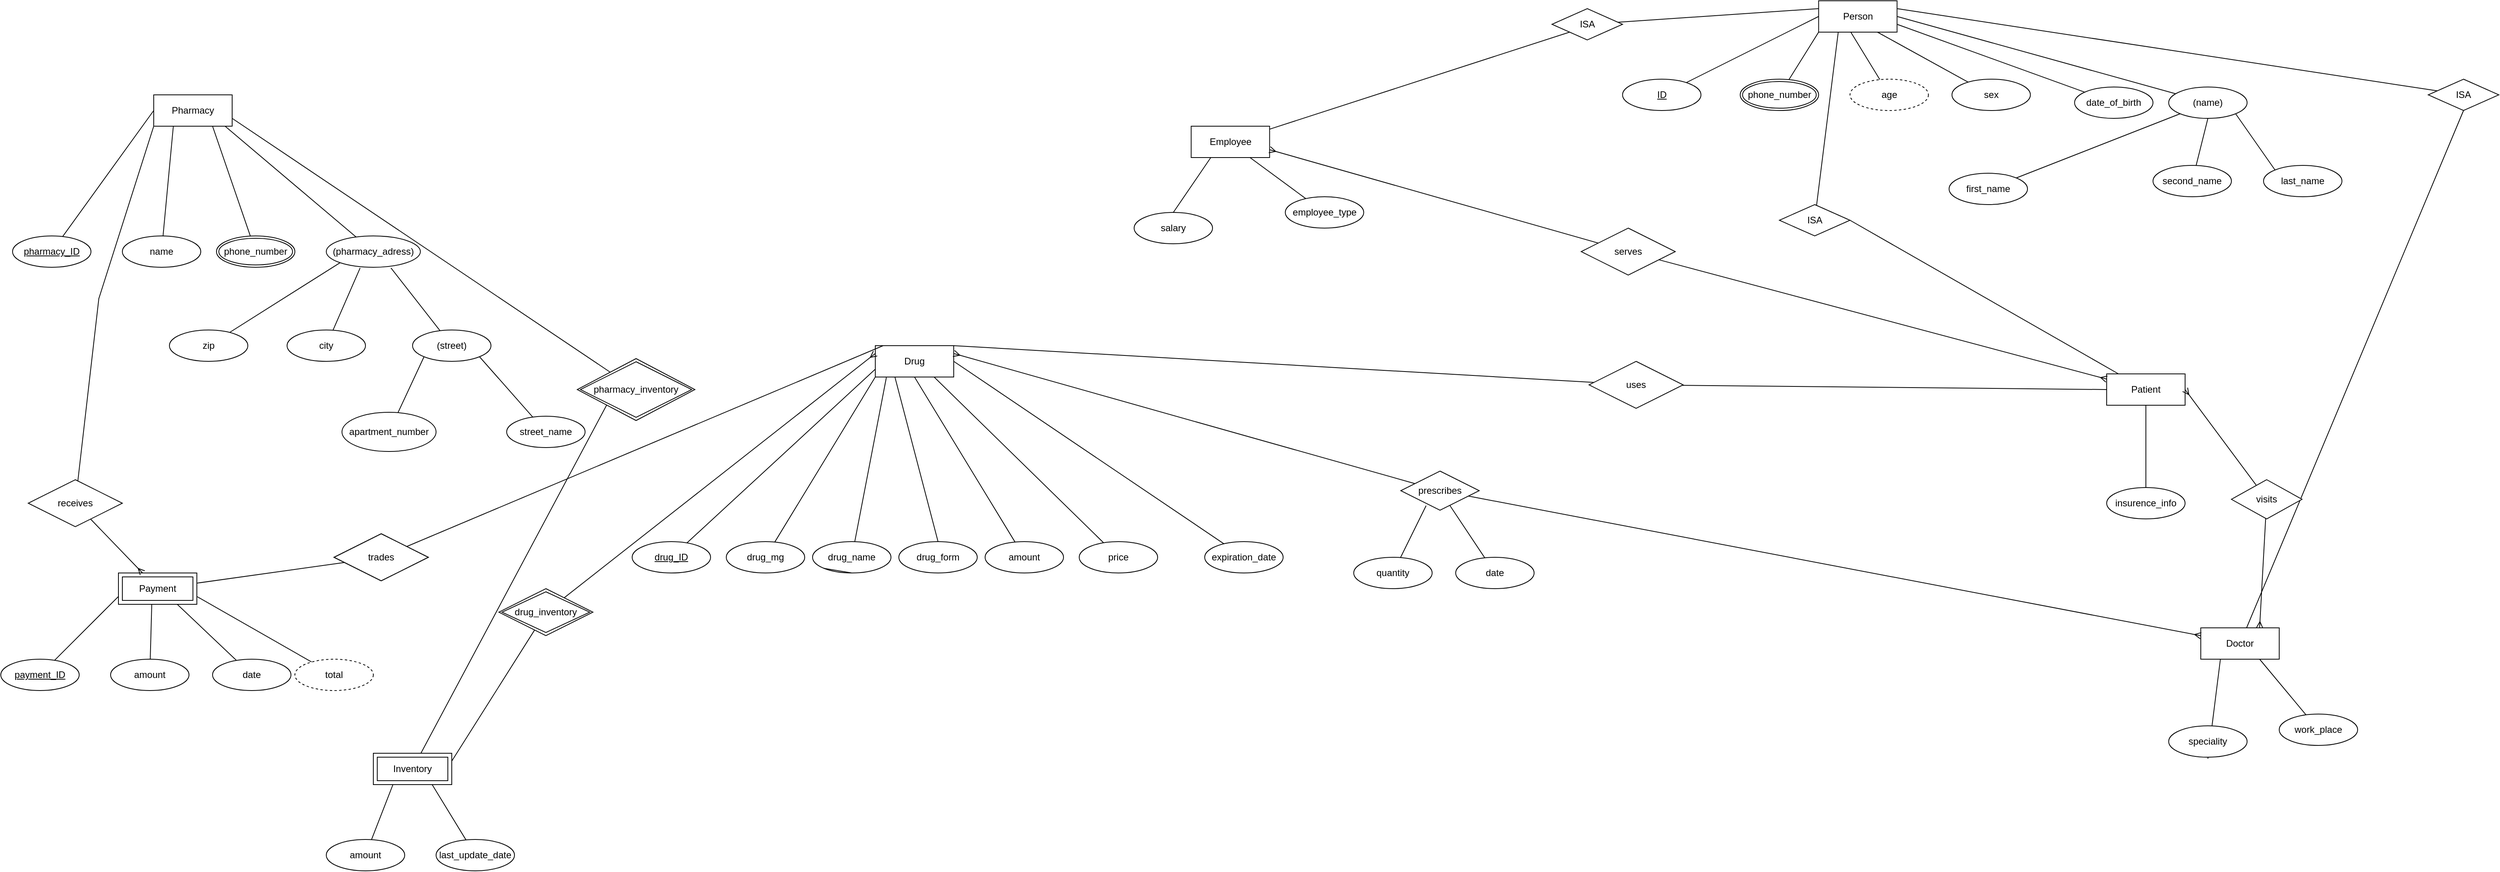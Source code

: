 <mxfile version="13.10.1" type="github">
  <diagram id="R2lEEEUBdFMjLlhIrx00" name="Page-1">
    <mxGraphModel dx="1221" dy="645" grid="1" gridSize="10" guides="1" tooltips="1" connect="1" arrows="1" fold="1" page="1" pageScale="1" pageWidth="5000" pageHeight="5000" math="0" shadow="0" extFonts="Permanent Marker^https://fonts.googleapis.com/css?family=Permanent+Marker">
      <root>
        <mxCell id="0" />
        <mxCell id="1" parent="0" />
        <mxCell id="RW5OpeM4LIOE4QkSRuxz-1" value="Pharmacy" style="whiteSpace=wrap;html=1;align=center;" vertex="1" parent="1">
          <mxGeometry x="260" y="120" width="100" height="40" as="geometry" />
        </mxCell>
        <mxCell id="RW5OpeM4LIOE4QkSRuxz-18" style="edgeStyle=none;rounded=0;orthogonalLoop=1;jettySize=auto;html=1;entryX=0;entryY=0.5;entryDx=0;entryDy=0;startArrow=none;startFill=0;endArrow=none;endFill=0;" edge="1" parent="1" source="RW5OpeM4LIOE4QkSRuxz-2" target="RW5OpeM4LIOE4QkSRuxz-1">
          <mxGeometry relative="1" as="geometry" />
        </mxCell>
        <mxCell id="RW5OpeM4LIOE4QkSRuxz-2" value="pharmacy_ID" style="ellipse;whiteSpace=wrap;html=1;align=center;fontStyle=4;" vertex="1" parent="1">
          <mxGeometry x="80" y="300" width="100" height="40" as="geometry" />
        </mxCell>
        <mxCell id="RW5OpeM4LIOE4QkSRuxz-19" style="edgeStyle=none;rounded=0;orthogonalLoop=1;jettySize=auto;html=1;entryX=0.25;entryY=1;entryDx=0;entryDy=0;startArrow=none;startFill=0;endArrow=none;endFill=0;" edge="1" parent="1" source="RW5OpeM4LIOE4QkSRuxz-3" target="RW5OpeM4LIOE4QkSRuxz-1">
          <mxGeometry relative="1" as="geometry" />
        </mxCell>
        <mxCell id="RW5OpeM4LIOE4QkSRuxz-3" value="name" style="ellipse;whiteSpace=wrap;html=1;align=center;" vertex="1" parent="1">
          <mxGeometry x="220" y="300" width="100" height="40" as="geometry" />
        </mxCell>
        <mxCell id="RW5OpeM4LIOE4QkSRuxz-175" style="edgeStyle=none;rounded=0;orthogonalLoop=1;jettySize=auto;html=1;startArrow=none;startFill=0;endArrow=none;endFill=0;" edge="1" parent="1" source="RW5OpeM4LIOE4QkSRuxz-5">
          <mxGeometry relative="1" as="geometry">
            <mxPoint x="351" y="160" as="targetPoint" />
          </mxGeometry>
        </mxCell>
        <mxCell id="RW5OpeM4LIOE4QkSRuxz-5" value="(pharmacy_adress)" style="ellipse;whiteSpace=wrap;html=1;align=center;" vertex="1" parent="1">
          <mxGeometry x="480" y="300" width="120" height="40" as="geometry" />
        </mxCell>
        <mxCell id="RW5OpeM4LIOE4QkSRuxz-20" style="edgeStyle=none;rounded=0;orthogonalLoop=1;jettySize=auto;html=1;entryX=0.75;entryY=1;entryDx=0;entryDy=0;startArrow=none;startFill=0;endArrow=none;endFill=0;" edge="1" parent="1" source="RW5OpeM4LIOE4QkSRuxz-6" target="RW5OpeM4LIOE4QkSRuxz-1">
          <mxGeometry relative="1" as="geometry" />
        </mxCell>
        <mxCell id="RW5OpeM4LIOE4QkSRuxz-6" value="phone_number" style="ellipse;shape=doubleEllipse;margin=3;whiteSpace=wrap;html=1;align=center;" vertex="1" parent="1">
          <mxGeometry x="340" y="300" width="100" height="40" as="geometry" />
        </mxCell>
        <mxCell id="RW5OpeM4LIOE4QkSRuxz-25" style="edgeStyle=none;rounded=0;orthogonalLoop=1;jettySize=auto;html=1;entryX=0;entryY=1;entryDx=0;entryDy=0;startArrow=none;startFill=0;endArrow=none;endFill=0;" edge="1" parent="1" source="RW5OpeM4LIOE4QkSRuxz-22" target="RW5OpeM4LIOE4QkSRuxz-5">
          <mxGeometry relative="1" as="geometry" />
        </mxCell>
        <mxCell id="RW5OpeM4LIOE4QkSRuxz-22" value="zip" style="ellipse;whiteSpace=wrap;html=1;align=center;" vertex="1" parent="1">
          <mxGeometry x="280" y="420" width="100" height="40" as="geometry" />
        </mxCell>
        <mxCell id="RW5OpeM4LIOE4QkSRuxz-27" style="edgeStyle=none;rounded=0;orthogonalLoop=1;jettySize=auto;html=1;entryX=0.687;entryY=1.02;entryDx=0;entryDy=0;entryPerimeter=0;startArrow=none;startFill=0;endArrow=none;endFill=0;" edge="1" parent="1" source="RW5OpeM4LIOE4QkSRuxz-23" target="RW5OpeM4LIOE4QkSRuxz-5">
          <mxGeometry relative="1" as="geometry" />
        </mxCell>
        <mxCell id="RW5OpeM4LIOE4QkSRuxz-23" value="(street)" style="ellipse;whiteSpace=wrap;html=1;align=center;" vertex="1" parent="1">
          <mxGeometry x="590" y="420" width="100" height="40" as="geometry" />
        </mxCell>
        <mxCell id="RW5OpeM4LIOE4QkSRuxz-26" style="edgeStyle=none;rounded=0;orthogonalLoop=1;jettySize=auto;html=1;entryX=0.36;entryY=1.02;entryDx=0;entryDy=0;entryPerimeter=0;startArrow=none;startFill=0;endArrow=none;endFill=0;" edge="1" parent="1" source="RW5OpeM4LIOE4QkSRuxz-24" target="RW5OpeM4LIOE4QkSRuxz-5">
          <mxGeometry relative="1" as="geometry" />
        </mxCell>
        <mxCell id="RW5OpeM4LIOE4QkSRuxz-24" value="city" style="ellipse;whiteSpace=wrap;html=1;align=center;" vertex="1" parent="1">
          <mxGeometry x="430" y="420" width="100" height="40" as="geometry" />
        </mxCell>
        <mxCell id="RW5OpeM4LIOE4QkSRuxz-33" style="edgeStyle=none;rounded=0;orthogonalLoop=1;jettySize=auto;html=1;entryX=1;entryY=1;entryDx=0;entryDy=0;startArrow=none;startFill=0;endArrow=none;endFill=0;" edge="1" parent="1" source="RW5OpeM4LIOE4QkSRuxz-29" target="RW5OpeM4LIOE4QkSRuxz-23">
          <mxGeometry relative="1" as="geometry" />
        </mxCell>
        <mxCell id="RW5OpeM4LIOE4QkSRuxz-29" value="street_name&lt;br&gt;" style="ellipse;whiteSpace=wrap;html=1;align=center;" vertex="1" parent="1">
          <mxGeometry x="710" y="530" width="100" height="40" as="geometry" />
        </mxCell>
        <mxCell id="RW5OpeM4LIOE4QkSRuxz-31" style="edgeStyle=none;rounded=0;orthogonalLoop=1;jettySize=auto;html=1;entryX=0;entryY=1;entryDx=0;entryDy=0;startArrow=none;startFill=0;endArrow=none;endFill=0;" edge="1" parent="1" source="RW5OpeM4LIOE4QkSRuxz-30" target="RW5OpeM4LIOE4QkSRuxz-23">
          <mxGeometry relative="1" as="geometry" />
        </mxCell>
        <mxCell id="RW5OpeM4LIOE4QkSRuxz-30" value="apartment_number" style="ellipse;whiteSpace=wrap;html=1;align=center;" vertex="1" parent="1">
          <mxGeometry x="500" y="525" width="120" height="50" as="geometry" />
        </mxCell>
        <mxCell id="RW5OpeM4LIOE4QkSRuxz-34" value="Person" style="whiteSpace=wrap;html=1;align=center;" vertex="1" parent="1">
          <mxGeometry x="2382.75" width="100" height="40" as="geometry" />
        </mxCell>
        <mxCell id="RW5OpeM4LIOE4QkSRuxz-35" value="Drug" style="whiteSpace=wrap;html=1;align=center;" vertex="1" parent="1">
          <mxGeometry x="1180" y="440" width="100" height="40" as="geometry" />
        </mxCell>
        <mxCell id="RW5OpeM4LIOE4QkSRuxz-44" style="edgeStyle=none;rounded=0;orthogonalLoop=1;jettySize=auto;html=1;entryX=0.25;entryY=1;entryDx=0;entryDy=0;startArrow=none;startFill=0;endArrow=none;endFill=0;exitX=0.5;exitY=0;exitDx=0;exitDy=0;" edge="1" parent="1" source="RW5OpeM4LIOE4QkSRuxz-134" target="RW5OpeM4LIOE4QkSRuxz-35">
          <mxGeometry relative="1" as="geometry">
            <mxPoint x="1158.876" y="580.318" as="sourcePoint" />
          </mxGeometry>
        </mxCell>
        <mxCell id="RW5OpeM4LIOE4QkSRuxz-46" style="edgeStyle=none;rounded=0;orthogonalLoop=1;jettySize=auto;html=1;entryX=0.75;entryY=1;entryDx=0;entryDy=0;startArrow=none;startFill=0;endArrow=none;endFill=0;" edge="1" parent="1" source="RW5OpeM4LIOE4QkSRuxz-38" target="RW5OpeM4LIOE4QkSRuxz-35">
          <mxGeometry relative="1" as="geometry" />
        </mxCell>
        <mxCell id="RW5OpeM4LIOE4QkSRuxz-38" value="price" style="ellipse;whiteSpace=wrap;html=1;align=center;" vertex="1" parent="1">
          <mxGeometry x="1440" y="690" width="100" height="40" as="geometry" />
        </mxCell>
        <mxCell id="RW5OpeM4LIOE4QkSRuxz-47" style="edgeStyle=none;rounded=0;orthogonalLoop=1;jettySize=auto;html=1;entryX=1;entryY=0.5;entryDx=0;entryDy=0;startArrow=none;startFill=0;endArrow=none;endFill=0;" edge="1" parent="1" source="RW5OpeM4LIOE4QkSRuxz-41" target="RW5OpeM4LIOE4QkSRuxz-35">
          <mxGeometry relative="1" as="geometry" />
        </mxCell>
        <mxCell id="RW5OpeM4LIOE4QkSRuxz-41" value="expiration_date" style="ellipse;whiteSpace=wrap;html=1;align=center;" vertex="1" parent="1">
          <mxGeometry x="1600" y="690" width="100" height="40" as="geometry" />
        </mxCell>
        <mxCell id="RW5OpeM4LIOE4QkSRuxz-45" style="edgeStyle=none;rounded=0;orthogonalLoop=1;jettySize=auto;html=1;entryX=0.5;entryY=1;entryDx=0;entryDy=0;startArrow=none;startFill=0;endArrow=none;endFill=0;" edge="1" parent="1" source="RW5OpeM4LIOE4QkSRuxz-42" target="RW5OpeM4LIOE4QkSRuxz-35">
          <mxGeometry relative="1" as="geometry" />
        </mxCell>
        <mxCell id="RW5OpeM4LIOE4QkSRuxz-42" value="amount" style="ellipse;whiteSpace=wrap;html=1;align=center;" vertex="1" parent="1">
          <mxGeometry x="1320" y="690" width="100" height="40" as="geometry" />
        </mxCell>
        <mxCell id="RW5OpeM4LIOE4QkSRuxz-60" style="edgeStyle=none;rounded=0;orthogonalLoop=1;jettySize=auto;html=1;entryX=0;entryY=0.5;entryDx=0;entryDy=0;startArrow=none;startFill=0;endArrow=none;endFill=0;" edge="1" parent="1" source="RW5OpeM4LIOE4QkSRuxz-51" target="RW5OpeM4LIOE4QkSRuxz-34">
          <mxGeometry relative="1" as="geometry" />
        </mxCell>
        <mxCell id="RW5OpeM4LIOE4QkSRuxz-51" value="ID" style="ellipse;whiteSpace=wrap;html=1;align=center;fontStyle=4;" vertex="1" parent="1">
          <mxGeometry x="2132.75" y="100" width="100" height="40" as="geometry" />
        </mxCell>
        <mxCell id="RW5OpeM4LIOE4QkSRuxz-63" style="edgeStyle=none;rounded=0;orthogonalLoop=1;jettySize=auto;html=1;entryX=0.75;entryY=1;entryDx=0;entryDy=0;startArrow=none;startFill=0;endArrow=none;endFill=0;" edge="1" parent="1" source="RW5OpeM4LIOE4QkSRuxz-54" target="RW5OpeM4LIOE4QkSRuxz-34">
          <mxGeometry relative="1" as="geometry" />
        </mxCell>
        <mxCell id="RW5OpeM4LIOE4QkSRuxz-54" value="sex" style="ellipse;whiteSpace=wrap;html=1;align=center;" vertex="1" parent="1">
          <mxGeometry x="2552.75" y="100" width="100" height="40" as="geometry" />
        </mxCell>
        <mxCell id="RW5OpeM4LIOE4QkSRuxz-61" style="edgeStyle=none;rounded=0;orthogonalLoop=1;jettySize=auto;html=1;entryX=0;entryY=1;entryDx=0;entryDy=0;startArrow=none;startFill=0;endArrow=none;endFill=0;" edge="1" parent="1" source="RW5OpeM4LIOE4QkSRuxz-55" target="RW5OpeM4LIOE4QkSRuxz-34">
          <mxGeometry relative="1" as="geometry" />
        </mxCell>
        <mxCell id="RW5OpeM4LIOE4QkSRuxz-55" value="phone_number" style="ellipse;shape=doubleEllipse;margin=3;whiteSpace=wrap;html=1;align=center;" vertex="1" parent="1">
          <mxGeometry x="2282.75" y="100" width="100" height="40" as="geometry" />
        </mxCell>
        <mxCell id="RW5OpeM4LIOE4QkSRuxz-62" style="edgeStyle=none;rounded=0;orthogonalLoop=1;jettySize=auto;html=1;entryX=0.408;entryY=0.99;entryDx=0;entryDy=0;entryPerimeter=0;startArrow=none;startFill=0;endArrow=none;endFill=0;" edge="1" parent="1" source="RW5OpeM4LIOE4QkSRuxz-57" target="RW5OpeM4LIOE4QkSRuxz-34">
          <mxGeometry relative="1" as="geometry" />
        </mxCell>
        <mxCell id="RW5OpeM4LIOE4QkSRuxz-57" value="age" style="ellipse;whiteSpace=wrap;html=1;align=center;dashed=1;" vertex="1" parent="1">
          <mxGeometry x="2422.75" y="100" width="100" height="40" as="geometry" />
        </mxCell>
        <mxCell id="RW5OpeM4LIOE4QkSRuxz-64" style="edgeStyle=none;rounded=0;orthogonalLoop=1;jettySize=auto;html=1;entryX=1;entryY=0.75;entryDx=0;entryDy=0;startArrow=none;startFill=0;endArrow=none;endFill=0;" edge="1" parent="1" source="RW5OpeM4LIOE4QkSRuxz-58" target="RW5OpeM4LIOE4QkSRuxz-34">
          <mxGeometry relative="1" as="geometry" />
        </mxCell>
        <mxCell id="RW5OpeM4LIOE4QkSRuxz-58" value="date_of_birth" style="ellipse;whiteSpace=wrap;html=1;align=center;" vertex="1" parent="1">
          <mxGeometry x="2709.07" y="110" width="100" height="40" as="geometry" />
        </mxCell>
        <mxCell id="RW5OpeM4LIOE4QkSRuxz-65" style="edgeStyle=none;rounded=0;orthogonalLoop=1;jettySize=auto;html=1;entryX=1;entryY=0.5;entryDx=0;entryDy=0;startArrow=none;startFill=0;endArrow=none;endFill=0;" edge="1" parent="1" source="RW5OpeM4LIOE4QkSRuxz-59" target="RW5OpeM4LIOE4QkSRuxz-34">
          <mxGeometry relative="1" as="geometry" />
        </mxCell>
        <mxCell id="RW5OpeM4LIOE4QkSRuxz-59" value="(name)" style="ellipse;whiteSpace=wrap;html=1;align=center;" vertex="1" parent="1">
          <mxGeometry x="2829.07" y="110" width="100" height="40" as="geometry" />
        </mxCell>
        <mxCell id="RW5OpeM4LIOE4QkSRuxz-70" style="edgeStyle=none;rounded=0;orthogonalLoop=1;jettySize=auto;html=1;entryX=0.5;entryY=1;entryDx=0;entryDy=0;startArrow=none;startFill=0;endArrow=none;endFill=0;" edge="1" parent="1" source="RW5OpeM4LIOE4QkSRuxz-66" target="RW5OpeM4LIOE4QkSRuxz-59">
          <mxGeometry relative="1" as="geometry" />
        </mxCell>
        <mxCell id="RW5OpeM4LIOE4QkSRuxz-66" value="second_name" style="ellipse;whiteSpace=wrap;html=1;align=center;" vertex="1" parent="1">
          <mxGeometry x="2809.07" y="210" width="100" height="40" as="geometry" />
        </mxCell>
        <mxCell id="RW5OpeM4LIOE4QkSRuxz-108" style="edgeStyle=none;rounded=0;orthogonalLoop=1;jettySize=auto;html=1;entryX=0;entryY=1;entryDx=0;entryDy=0;startArrow=none;startFill=0;endArrow=none;endFill=0;" edge="1" parent="1" source="RW5OpeM4LIOE4QkSRuxz-67" target="RW5OpeM4LIOE4QkSRuxz-59">
          <mxGeometry relative="1" as="geometry" />
        </mxCell>
        <mxCell id="RW5OpeM4LIOE4QkSRuxz-67" value="first_name" style="ellipse;whiteSpace=wrap;html=1;align=center;" vertex="1" parent="1">
          <mxGeometry x="2549.07" y="220" width="100" height="40" as="geometry" />
        </mxCell>
        <mxCell id="RW5OpeM4LIOE4QkSRuxz-71" style="edgeStyle=none;rounded=0;orthogonalLoop=1;jettySize=auto;html=1;entryX=1;entryY=1;entryDx=0;entryDy=0;startArrow=none;startFill=0;endArrow=none;endFill=0;exitX=0;exitY=0;exitDx=0;exitDy=0;" edge="1" parent="1" source="RW5OpeM4LIOE4QkSRuxz-68" target="RW5OpeM4LIOE4QkSRuxz-59">
          <mxGeometry relative="1" as="geometry">
            <mxPoint x="2997.204" y="212.014" as="sourcePoint" />
          </mxGeometry>
        </mxCell>
        <mxCell id="RW5OpeM4LIOE4QkSRuxz-68" value="last_name" style="ellipse;whiteSpace=wrap;html=1;align=center;" vertex="1" parent="1">
          <mxGeometry x="2950" y="210" width="100" height="40" as="geometry" />
        </mxCell>
        <mxCell id="RW5OpeM4LIOE4QkSRuxz-79" style="edgeStyle=none;rounded=0;orthogonalLoop=1;jettySize=auto;html=1;entryX=0;entryY=1;entryDx=0;entryDy=0;startArrow=none;startFill=0;endArrow=none;endFill=0;" edge="1" parent="1" source="RW5OpeM4LIOE4QkSRuxz-72" target="RW5OpeM4LIOE4QkSRuxz-77">
          <mxGeometry relative="1" as="geometry" />
        </mxCell>
        <mxCell id="RW5OpeM4LIOE4QkSRuxz-72" value="Employee" style="whiteSpace=wrap;html=1;align=center;" vertex="1" parent="1">
          <mxGeometry x="1582.75" y="160" width="100" height="40" as="geometry" />
        </mxCell>
        <mxCell id="RW5OpeM4LIOE4QkSRuxz-111" style="edgeStyle=none;rounded=0;orthogonalLoop=1;jettySize=auto;html=1;entryX=0.25;entryY=1;entryDx=0;entryDy=0;startArrow=none;startFill=0;endArrow=none;endFill=0;exitX=0.5;exitY=0;exitDx=0;exitDy=0;" edge="1" parent="1" source="RW5OpeM4LIOE4QkSRuxz-73" target="RW5OpeM4LIOE4QkSRuxz-72">
          <mxGeometry relative="1" as="geometry">
            <mxPoint x="1530" y="280" as="sourcePoint" />
          </mxGeometry>
        </mxCell>
        <mxCell id="RW5OpeM4LIOE4QkSRuxz-73" value="salary" style="ellipse;whiteSpace=wrap;html=1;align=center;" vertex="1" parent="1">
          <mxGeometry x="1510" y="270" width="100" height="40" as="geometry" />
        </mxCell>
        <mxCell id="RW5OpeM4LIOE4QkSRuxz-76" style="edgeStyle=none;rounded=0;orthogonalLoop=1;jettySize=auto;html=1;entryX=0.75;entryY=1;entryDx=0;entryDy=0;startArrow=none;startFill=0;endArrow=none;endFill=0;" edge="1" parent="1" source="RW5OpeM4LIOE4QkSRuxz-74" target="RW5OpeM4LIOE4QkSRuxz-72">
          <mxGeometry relative="1" as="geometry" />
        </mxCell>
        <mxCell id="RW5OpeM4LIOE4QkSRuxz-74" value="employee_type" style="ellipse;whiteSpace=wrap;html=1;align=center;" vertex="1" parent="1">
          <mxGeometry x="1702.75" y="250" width="100" height="40" as="geometry" />
        </mxCell>
        <mxCell id="RW5OpeM4LIOE4QkSRuxz-78" style="edgeStyle=none;rounded=0;orthogonalLoop=1;jettySize=auto;html=1;entryX=0;entryY=0.25;entryDx=0;entryDy=0;startArrow=none;startFill=0;endArrow=none;endFill=0;" edge="1" parent="1" source="RW5OpeM4LIOE4QkSRuxz-77" target="RW5OpeM4LIOE4QkSRuxz-34">
          <mxGeometry relative="1" as="geometry" />
        </mxCell>
        <mxCell id="RW5OpeM4LIOE4QkSRuxz-77" value="ISA" style="shape=rhombus;perimeter=rhombusPerimeter;whiteSpace=wrap;html=1;align=center;" vertex="1" parent="1">
          <mxGeometry x="2042.75" y="10" width="90" height="40" as="geometry" />
        </mxCell>
        <mxCell id="RW5OpeM4LIOE4QkSRuxz-122" style="edgeStyle=none;rounded=0;orthogonalLoop=1;jettySize=auto;html=1;entryX=0.5;entryY=1;entryDx=0;entryDy=0;startArrow=none;startFill=0;endArrow=none;endFill=0;" edge="1" parent="1" source="RW5OpeM4LIOE4QkSRuxz-80" target="RW5OpeM4LIOE4QkSRuxz-86">
          <mxGeometry relative="1" as="geometry" />
        </mxCell>
        <mxCell id="RW5OpeM4LIOE4QkSRuxz-80" value="Doctor" style="whiteSpace=wrap;html=1;align=center;" vertex="1" parent="1">
          <mxGeometry x="2870" y="800" width="100" height="40" as="geometry" />
        </mxCell>
        <mxCell id="RW5OpeM4LIOE4QkSRuxz-94" style="edgeStyle=none;rounded=0;orthogonalLoop=1;jettySize=auto;html=1;entryX=1;entryY=0.5;entryDx=0;entryDy=0;startArrow=none;startFill=0;endArrow=none;endFill=0;" edge="1" parent="1" source="RW5OpeM4LIOE4QkSRuxz-81" target="RW5OpeM4LIOE4QkSRuxz-93">
          <mxGeometry relative="1" as="geometry" />
        </mxCell>
        <mxCell id="RW5OpeM4LIOE4QkSRuxz-81" value="Patient&lt;br&gt;" style="whiteSpace=wrap;html=1;align=center;" vertex="1" parent="1">
          <mxGeometry x="2750" y="476" width="100" height="40" as="geometry" />
        </mxCell>
        <mxCell id="RW5OpeM4LIOE4QkSRuxz-84" style="edgeStyle=none;rounded=0;orthogonalLoop=1;jettySize=auto;html=1;entryX=0.25;entryY=1;entryDx=0;entryDy=0;startArrow=none;startFill=0;endArrow=none;endFill=0;" edge="1" parent="1" target="RW5OpeM4LIOE4QkSRuxz-80">
          <mxGeometry relative="1" as="geometry">
            <mxPoint x="2879.045" y="967.01" as="sourcePoint" />
          </mxGeometry>
        </mxCell>
        <mxCell id="RW5OpeM4LIOE4QkSRuxz-82" value="speciality" style="ellipse;whiteSpace=wrap;html=1;align=center;" vertex="1" parent="1">
          <mxGeometry x="2829.07" y="925" width="100" height="40" as="geometry" />
        </mxCell>
        <mxCell id="RW5OpeM4LIOE4QkSRuxz-85" style="edgeStyle=none;rounded=0;orthogonalLoop=1;jettySize=auto;html=1;entryX=0.75;entryY=1;entryDx=0;entryDy=0;startArrow=none;startFill=0;endArrow=none;endFill=0;" edge="1" parent="1" source="RW5OpeM4LIOE4QkSRuxz-83" target="RW5OpeM4LIOE4QkSRuxz-80">
          <mxGeometry relative="1" as="geometry" />
        </mxCell>
        <mxCell id="RW5OpeM4LIOE4QkSRuxz-83" value="work_place" style="ellipse;whiteSpace=wrap;html=1;align=center;" vertex="1" parent="1">
          <mxGeometry x="2970" y="910" width="100" height="40" as="geometry" />
        </mxCell>
        <mxCell id="RW5OpeM4LIOE4QkSRuxz-123" style="edgeStyle=none;rounded=0;orthogonalLoop=1;jettySize=auto;html=1;entryX=1;entryY=0.25;entryDx=0;entryDy=0;startArrow=none;startFill=0;endArrow=none;endFill=0;" edge="1" parent="1" source="RW5OpeM4LIOE4QkSRuxz-86" target="RW5OpeM4LIOE4QkSRuxz-34">
          <mxGeometry relative="1" as="geometry" />
        </mxCell>
        <mxCell id="RW5OpeM4LIOE4QkSRuxz-86" value="ISA" style="shape=rhombus;perimeter=rhombusPerimeter;whiteSpace=wrap;html=1;align=center;" vertex="1" parent="1">
          <mxGeometry x="3160" y="100" width="90" height="40" as="geometry" />
        </mxCell>
        <mxCell id="RW5OpeM4LIOE4QkSRuxz-91" style="edgeStyle=none;rounded=0;orthogonalLoop=1;jettySize=auto;html=1;entryX=0.5;entryY=1;entryDx=0;entryDy=0;startArrow=none;startFill=0;endArrow=none;endFill=0;" edge="1" parent="1" source="RW5OpeM4LIOE4QkSRuxz-90" target="RW5OpeM4LIOE4QkSRuxz-81">
          <mxGeometry relative="1" as="geometry" />
        </mxCell>
        <mxCell id="RW5OpeM4LIOE4QkSRuxz-90" value="insurence_info" style="ellipse;whiteSpace=wrap;html=1;align=center;" vertex="1" parent="1">
          <mxGeometry x="2750" y="621" width="100" height="40" as="geometry" />
        </mxCell>
        <mxCell id="RW5OpeM4LIOE4QkSRuxz-119" style="edgeStyle=none;rounded=0;orthogonalLoop=1;jettySize=auto;html=1;entryX=0.25;entryY=1;entryDx=0;entryDy=0;startArrow=none;startFill=0;endArrow=none;endFill=0;" edge="1" parent="1" source="RW5OpeM4LIOE4QkSRuxz-93" target="RW5OpeM4LIOE4QkSRuxz-34">
          <mxGeometry relative="1" as="geometry" />
        </mxCell>
        <mxCell id="RW5OpeM4LIOE4QkSRuxz-93" value="ISA" style="shape=rhombus;perimeter=rhombusPerimeter;whiteSpace=wrap;html=1;align=center;" vertex="1" parent="1">
          <mxGeometry x="2332.75" y="260" width="90" height="40" as="geometry" />
        </mxCell>
        <mxCell id="RW5OpeM4LIOE4QkSRuxz-114" style="edgeStyle=none;rounded=0;orthogonalLoop=1;jettySize=auto;html=1;entryX=1;entryY=0.25;entryDx=0;entryDy=0;startArrow=none;startFill=0;endArrow=ERmany;endFill=0;" edge="1" parent="1" source="RW5OpeM4LIOE4QkSRuxz-102" target="RW5OpeM4LIOE4QkSRuxz-35">
          <mxGeometry relative="1" as="geometry" />
        </mxCell>
        <mxCell id="RW5OpeM4LIOE4QkSRuxz-116" style="edgeStyle=none;rounded=0;orthogonalLoop=1;jettySize=auto;html=1;entryX=0;entryY=0.25;entryDx=0;entryDy=0;startArrow=none;startFill=0;endArrow=ERmany;endFill=0;" edge="1" parent="1" source="RW5OpeM4LIOE4QkSRuxz-102" target="RW5OpeM4LIOE4QkSRuxz-80">
          <mxGeometry relative="1" as="geometry" />
        </mxCell>
        <mxCell id="RW5OpeM4LIOE4QkSRuxz-102" value="prescribes" style="shape=rhombus;perimeter=rhombusPerimeter;whiteSpace=wrap;html=1;align=center;" vertex="1" parent="1">
          <mxGeometry x="1850" y="600" width="100" height="50" as="geometry" />
        </mxCell>
        <mxCell id="RW5OpeM4LIOE4QkSRuxz-117" style="edgeStyle=none;rounded=0;orthogonalLoop=1;jettySize=auto;html=1;entryX=0.75;entryY=0;entryDx=0;entryDy=0;startArrow=none;startFill=0;endArrow=ERmany;endFill=0;" edge="1" parent="1" source="RW5OpeM4LIOE4QkSRuxz-107" target="RW5OpeM4LIOE4QkSRuxz-80">
          <mxGeometry relative="1" as="geometry" />
        </mxCell>
        <mxCell id="RW5OpeM4LIOE4QkSRuxz-118" style="edgeStyle=none;rounded=0;orthogonalLoop=1;jettySize=auto;html=1;entryX=1;entryY=0.5;entryDx=0;entryDy=0;startArrow=none;startFill=0;endArrow=ERmany;endFill=0;" edge="1" parent="1" source="RW5OpeM4LIOE4QkSRuxz-107" target="RW5OpeM4LIOE4QkSRuxz-81">
          <mxGeometry relative="1" as="geometry" />
        </mxCell>
        <mxCell id="RW5OpeM4LIOE4QkSRuxz-107" value="visits" style="shape=rhombus;perimeter=rhombusPerimeter;whiteSpace=wrap;html=1;align=center;" vertex="1" parent="1">
          <mxGeometry x="2909.07" y="611" width="90" height="50" as="geometry" />
        </mxCell>
        <mxCell id="RW5OpeM4LIOE4QkSRuxz-125" style="edgeStyle=none;rounded=0;orthogonalLoop=1;jettySize=auto;html=1;entryX=0;entryY=0.5;entryDx=0;entryDy=0;startArrow=none;startFill=0;endArrow=none;endFill=0;" edge="1" parent="1" source="RW5OpeM4LIOE4QkSRuxz-124" target="RW5OpeM4LIOE4QkSRuxz-81">
          <mxGeometry relative="1" as="geometry" />
        </mxCell>
        <mxCell id="RW5OpeM4LIOE4QkSRuxz-126" style="edgeStyle=none;rounded=0;orthogonalLoop=1;jettySize=auto;html=1;entryX=1;entryY=0;entryDx=0;entryDy=0;startArrow=none;startFill=0;endArrow=none;endFill=0;" edge="1" parent="1" source="RW5OpeM4LIOE4QkSRuxz-124" target="RW5OpeM4LIOE4QkSRuxz-35">
          <mxGeometry relative="1" as="geometry" />
        </mxCell>
        <mxCell id="RW5OpeM4LIOE4QkSRuxz-124" value="uses" style="shape=rhombus;perimeter=rhombusPerimeter;whiteSpace=wrap;html=1;align=center;" vertex="1" parent="1">
          <mxGeometry x="2090" y="460" width="120" height="60" as="geometry" />
        </mxCell>
        <mxCell id="RW5OpeM4LIOE4QkSRuxz-155" style="edgeStyle=none;rounded=0;orthogonalLoop=1;jettySize=auto;html=1;entryX=0;entryY=1;entryDx=0;entryDy=0;startArrow=none;startFill=0;endArrow=none;endFill=0;" edge="1" parent="1" source="RW5OpeM4LIOE4QkSRuxz-132" target="RW5OpeM4LIOE4QkSRuxz-35">
          <mxGeometry relative="1" as="geometry" />
        </mxCell>
        <mxCell id="RW5OpeM4LIOE4QkSRuxz-132" value="drug_mg" style="ellipse;whiteSpace=wrap;html=1;align=center;" vertex="1" parent="1">
          <mxGeometry x="990" y="690" width="100" height="40" as="geometry" />
        </mxCell>
        <mxCell id="RW5OpeM4LIOE4QkSRuxz-154" style="edgeStyle=none;rounded=0;orthogonalLoop=1;jettySize=auto;html=1;entryX=0.141;entryY=1.015;entryDx=0;entryDy=0;entryPerimeter=0;startArrow=none;startFill=0;endArrow=none;endFill=0;" edge="1" parent="1" source="RW5OpeM4LIOE4QkSRuxz-133" target="RW5OpeM4LIOE4QkSRuxz-35">
          <mxGeometry relative="1" as="geometry" />
        </mxCell>
        <mxCell id="RW5OpeM4LIOE4QkSRuxz-133" value="drug_name" style="ellipse;whiteSpace=wrap;html=1;align=center;" vertex="1" parent="1">
          <mxGeometry x="1100" y="690" width="100" height="40" as="geometry" />
        </mxCell>
        <mxCell id="RW5OpeM4LIOE4QkSRuxz-134" value="drug_form" style="ellipse;whiteSpace=wrap;html=1;align=center;" vertex="1" parent="1">
          <mxGeometry x="1210" y="690" width="100" height="40" as="geometry" />
        </mxCell>
        <mxCell id="RW5OpeM4LIOE4QkSRuxz-156" style="edgeStyle=none;rounded=0;orthogonalLoop=1;jettySize=auto;html=1;entryX=0;entryY=0.75;entryDx=0;entryDy=0;startArrow=none;startFill=0;endArrow=none;endFill=0;" edge="1" parent="1" source="RW5OpeM4LIOE4QkSRuxz-135" target="RW5OpeM4LIOE4QkSRuxz-35">
          <mxGeometry relative="1" as="geometry" />
        </mxCell>
        <mxCell id="RW5OpeM4LIOE4QkSRuxz-135" value="drug_ID" style="ellipse;whiteSpace=wrap;html=1;align=center;fontStyle=4;" vertex="1" parent="1">
          <mxGeometry x="870" y="690" width="100" height="40" as="geometry" />
        </mxCell>
        <mxCell id="RW5OpeM4LIOE4QkSRuxz-137" style="edgeStyle=none;rounded=0;orthogonalLoop=1;jettySize=auto;html=1;exitX=0.5;exitY=1;exitDx=0;exitDy=0;entryX=0;entryY=1;entryDx=0;entryDy=0;startArrow=none;startFill=0;endArrow=none;endFill=0;" edge="1" parent="1" source="RW5OpeM4LIOE4QkSRuxz-133" target="RW5OpeM4LIOE4QkSRuxz-133">
          <mxGeometry relative="1" as="geometry" />
        </mxCell>
        <mxCell id="RW5OpeM4LIOE4QkSRuxz-147" style="edgeStyle=none;rounded=0;orthogonalLoop=1;jettySize=auto;html=1;entryX=0.25;entryY=1;entryDx=0;entryDy=0;startArrow=none;startFill=0;endArrow=none;endFill=0;" edge="1" parent="1" source="RW5OpeM4LIOE4QkSRuxz-144" target="RW5OpeM4LIOE4QkSRuxz-145">
          <mxGeometry relative="1" as="geometry" />
        </mxCell>
        <mxCell id="RW5OpeM4LIOE4QkSRuxz-144" value="amount" style="ellipse;whiteSpace=wrap;html=1;align=center;" vertex="1" parent="1">
          <mxGeometry x="480" y="1070" width="100" height="40" as="geometry" />
        </mxCell>
        <mxCell id="RW5OpeM4LIOE4QkSRuxz-178" style="edgeStyle=none;rounded=0;orthogonalLoop=1;jettySize=auto;html=1;entryX=0;entryY=1;entryDx=0;entryDy=0;startArrow=none;startFill=0;endArrow=none;endFill=0;" edge="1" parent="1" source="RW5OpeM4LIOE4QkSRuxz-145" target="RW5OpeM4LIOE4QkSRuxz-148">
          <mxGeometry relative="1" as="geometry" />
        </mxCell>
        <mxCell id="RW5OpeM4LIOE4QkSRuxz-145" value="Inventory" style="shape=ext;margin=3;double=1;whiteSpace=wrap;html=1;align=center;" vertex="1" parent="1">
          <mxGeometry x="540" y="960" width="100" height="40" as="geometry" />
        </mxCell>
        <mxCell id="RW5OpeM4LIOE4QkSRuxz-176" style="edgeStyle=none;rounded=0;orthogonalLoop=1;jettySize=auto;html=1;entryX=1;entryY=0.75;entryDx=0;entryDy=0;startArrow=none;startFill=0;endArrow=none;endFill=0;" edge="1" parent="1" source="RW5OpeM4LIOE4QkSRuxz-148" target="RW5OpeM4LIOE4QkSRuxz-1">
          <mxGeometry relative="1" as="geometry" />
        </mxCell>
        <mxCell id="RW5OpeM4LIOE4QkSRuxz-148" value="pharmacy_inventory" style="shape=rhombus;double=1;perimeter=rhombusPerimeter;whiteSpace=wrap;html=1;align=center;" vertex="1" parent="1">
          <mxGeometry x="800" y="456.5" width="150" height="79" as="geometry" />
        </mxCell>
        <mxCell id="RW5OpeM4LIOE4QkSRuxz-152" style="edgeStyle=none;rounded=0;orthogonalLoop=1;jettySize=auto;html=1;entryX=1;entryY=0.25;entryDx=0;entryDy=0;startArrow=none;startFill=0;endArrow=none;endFill=0;" edge="1" parent="1" source="RW5OpeM4LIOE4QkSRuxz-151" target="RW5OpeM4LIOE4QkSRuxz-145">
          <mxGeometry relative="1" as="geometry" />
        </mxCell>
        <mxCell id="RW5OpeM4LIOE4QkSRuxz-153" style="edgeStyle=none;rounded=0;orthogonalLoop=1;jettySize=auto;html=1;entryX=0;entryY=0.25;entryDx=0;entryDy=0;startArrow=none;startFill=0;endArrow=ERmany;endFill=0;" edge="1" parent="1" source="RW5OpeM4LIOE4QkSRuxz-151" target="RW5OpeM4LIOE4QkSRuxz-35">
          <mxGeometry relative="1" as="geometry" />
        </mxCell>
        <mxCell id="RW5OpeM4LIOE4QkSRuxz-151" value="drug_inventory" style="shape=rhombus;double=1;perimeter=rhombusPerimeter;whiteSpace=wrap;html=1;align=center;" vertex="1" parent="1">
          <mxGeometry x="700" y="750" width="120" height="60" as="geometry" />
        </mxCell>
        <mxCell id="RW5OpeM4LIOE4QkSRuxz-189" style="edgeStyle=none;rounded=0;orthogonalLoop=1;jettySize=auto;html=1;startArrow=none;startFill=0;endArrow=none;endFill=0;" edge="1" parent="1" source="RW5OpeM4LIOE4QkSRuxz-166" target="RW5OpeM4LIOE4QkSRuxz-182">
          <mxGeometry relative="1" as="geometry" />
        </mxCell>
        <mxCell id="RW5OpeM4LIOE4QkSRuxz-166" value="Payment&lt;br&gt;" style="shape=ext;margin=3;double=1;whiteSpace=wrap;html=1;align=center;" vertex="1" parent="1">
          <mxGeometry x="215" y="730" width="100" height="40" as="geometry" />
        </mxCell>
        <mxCell id="RW5OpeM4LIOE4QkSRuxz-167" style="edgeStyle=none;rounded=0;orthogonalLoop=1;jettySize=auto;html=1;entryX=0;entryY=0.75;entryDx=0;entryDy=0;startArrow=none;startFill=0;endArrow=none;endFill=0;" edge="1" parent="1" source="RW5OpeM4LIOE4QkSRuxz-168" target="RW5OpeM4LIOE4QkSRuxz-166">
          <mxGeometry relative="1" as="geometry" />
        </mxCell>
        <mxCell id="RW5OpeM4LIOE4QkSRuxz-168" value="payment_ID" style="ellipse;whiteSpace=wrap;html=1;align=center;fontStyle=4;" vertex="1" parent="1">
          <mxGeometry x="65" y="840" width="100" height="40" as="geometry" />
        </mxCell>
        <mxCell id="RW5OpeM4LIOE4QkSRuxz-169" style="edgeStyle=none;rounded=0;orthogonalLoop=1;jettySize=auto;html=1;entryX=0.425;entryY=1.006;entryDx=0;entryDy=0;entryPerimeter=0;startArrow=none;startFill=0;endArrow=none;endFill=0;" edge="1" parent="1" source="RW5OpeM4LIOE4QkSRuxz-170" target="RW5OpeM4LIOE4QkSRuxz-166">
          <mxGeometry relative="1" as="geometry" />
        </mxCell>
        <mxCell id="RW5OpeM4LIOE4QkSRuxz-170" value="amount" style="ellipse;whiteSpace=wrap;html=1;align=center;" vertex="1" parent="1">
          <mxGeometry x="205" y="840" width="100" height="40" as="geometry" />
        </mxCell>
        <mxCell id="RW5OpeM4LIOE4QkSRuxz-171" style="edgeStyle=none;rounded=0;orthogonalLoop=1;jettySize=auto;html=1;entryX=0.75;entryY=1;entryDx=0;entryDy=0;startArrow=none;startFill=0;endArrow=none;endFill=0;" edge="1" parent="1" source="RW5OpeM4LIOE4QkSRuxz-172" target="RW5OpeM4LIOE4QkSRuxz-166">
          <mxGeometry relative="1" as="geometry" />
        </mxCell>
        <mxCell id="RW5OpeM4LIOE4QkSRuxz-172" value="date" style="ellipse;whiteSpace=wrap;html=1;align=center;" vertex="1" parent="1">
          <mxGeometry x="335" y="840" width="100" height="40" as="geometry" />
        </mxCell>
        <mxCell id="RW5OpeM4LIOE4QkSRuxz-173" style="edgeStyle=none;rounded=0;orthogonalLoop=1;jettySize=auto;html=1;entryX=1;entryY=0.75;entryDx=0;entryDy=0;startArrow=none;startFill=0;endArrow=none;endFill=0;" edge="1" parent="1" source="RW5OpeM4LIOE4QkSRuxz-174" target="RW5OpeM4LIOE4QkSRuxz-166">
          <mxGeometry relative="1" as="geometry" />
        </mxCell>
        <mxCell id="RW5OpeM4LIOE4QkSRuxz-174" value="total" style="ellipse;whiteSpace=wrap;html=1;align=center;dashed=1;" vertex="1" parent="1">
          <mxGeometry x="440" y="840" width="100" height="40" as="geometry" />
        </mxCell>
        <mxCell id="RW5OpeM4LIOE4QkSRuxz-179" value="Relationship" style="shape=rhombus;perimeter=rhombusPerimeter;whiteSpace=wrap;html=1;align=center;" vertex="1" parent="1">
          <mxGeometry x="490" y="680" width="120" height="60" as="geometry" />
        </mxCell>
        <mxCell id="RW5OpeM4LIOE4QkSRuxz-180" value="Relationship" style="shape=rhombus;perimeter=rhombusPerimeter;whiteSpace=wrap;html=1;align=center;" vertex="1" parent="1">
          <mxGeometry x="490" y="680" width="120" height="60" as="geometry" />
        </mxCell>
        <mxCell id="RW5OpeM4LIOE4QkSRuxz-181" value="Relationship" style="shape=rhombus;perimeter=rhombusPerimeter;whiteSpace=wrap;html=1;align=center;" vertex="1" parent="1">
          <mxGeometry x="490" y="680" width="120" height="60" as="geometry" />
        </mxCell>
        <mxCell id="RW5OpeM4LIOE4QkSRuxz-190" style="edgeStyle=none;rounded=0;orthogonalLoop=1;jettySize=auto;html=1;entryX=0.1;entryY=0;entryDx=0;entryDy=0;entryPerimeter=0;startArrow=none;startFill=0;endArrow=none;endFill=0;" edge="1" parent="1" source="RW5OpeM4LIOE4QkSRuxz-182" target="RW5OpeM4LIOE4QkSRuxz-35">
          <mxGeometry relative="1" as="geometry" />
        </mxCell>
        <mxCell id="RW5OpeM4LIOE4QkSRuxz-182" value="trades" style="shape=rhombus;perimeter=rhombusPerimeter;whiteSpace=wrap;html=1;align=center;" vertex="1" parent="1">
          <mxGeometry x="490" y="680" width="120" height="60" as="geometry" />
        </mxCell>
        <mxCell id="RW5OpeM4LIOE4QkSRuxz-185" style="edgeStyle=none;rounded=0;orthogonalLoop=1;jettySize=auto;html=1;startArrow=none;startFill=0;endArrow=ERmany;endFill=0;" edge="1" parent="1" source="RW5OpeM4LIOE4QkSRuxz-184" target="RW5OpeM4LIOE4QkSRuxz-166">
          <mxGeometry relative="1" as="geometry" />
        </mxCell>
        <mxCell id="RW5OpeM4LIOE4QkSRuxz-186" style="edgeStyle=none;rounded=0;orthogonalLoop=1;jettySize=auto;html=1;entryX=0;entryY=1;entryDx=0;entryDy=0;startArrow=none;startFill=0;endArrow=none;endFill=0;" edge="1" parent="1" source="RW5OpeM4LIOE4QkSRuxz-184" target="RW5OpeM4LIOE4QkSRuxz-1">
          <mxGeometry relative="1" as="geometry">
            <Array as="points">
              <mxPoint x="190" y="380" />
            </Array>
          </mxGeometry>
        </mxCell>
        <mxCell id="RW5OpeM4LIOE4QkSRuxz-184" value="receives" style="shape=rhombus;perimeter=rhombusPerimeter;whiteSpace=wrap;html=1;align=center;" vertex="1" parent="1">
          <mxGeometry x="100" y="611" width="120" height="60" as="geometry" />
        </mxCell>
        <mxCell id="RW5OpeM4LIOE4QkSRuxz-194" style="edgeStyle=none;rounded=0;orthogonalLoop=1;jettySize=auto;html=1;entryX=0.323;entryY=0.883;entryDx=0;entryDy=0;entryPerimeter=0;startArrow=none;startFill=0;endArrow=none;endFill=0;" edge="1" parent="1" source="RW5OpeM4LIOE4QkSRuxz-192" target="RW5OpeM4LIOE4QkSRuxz-102">
          <mxGeometry relative="1" as="geometry" />
        </mxCell>
        <mxCell id="RW5OpeM4LIOE4QkSRuxz-192" value="quantity" style="ellipse;whiteSpace=wrap;html=1;align=center;" vertex="1" parent="1">
          <mxGeometry x="1790" y="710" width="100" height="40" as="geometry" />
        </mxCell>
        <mxCell id="RW5OpeM4LIOE4QkSRuxz-195" style="edgeStyle=none;rounded=0;orthogonalLoop=1;jettySize=auto;html=1;startArrow=none;startFill=0;endArrow=none;endFill=0;" edge="1" parent="1" source="RW5OpeM4LIOE4QkSRuxz-193" target="RW5OpeM4LIOE4QkSRuxz-102">
          <mxGeometry relative="1" as="geometry" />
        </mxCell>
        <mxCell id="RW5OpeM4LIOE4QkSRuxz-193" value="date" style="ellipse;whiteSpace=wrap;html=1;align=center;" vertex="1" parent="1">
          <mxGeometry x="1920" y="710" width="100" height="40" as="geometry" />
        </mxCell>
        <mxCell id="RW5OpeM4LIOE4QkSRuxz-197" style="edgeStyle=none;rounded=0;orthogonalLoop=1;jettySize=auto;html=1;entryX=1;entryY=0.75;entryDx=0;entryDy=0;startArrow=none;startFill=0;endArrow=ERmany;endFill=0;" edge="1" parent="1" source="RW5OpeM4LIOE4QkSRuxz-196" target="RW5OpeM4LIOE4QkSRuxz-72">
          <mxGeometry relative="1" as="geometry" />
        </mxCell>
        <mxCell id="RW5OpeM4LIOE4QkSRuxz-198" style="edgeStyle=none;rounded=0;orthogonalLoop=1;jettySize=auto;html=1;startArrow=none;startFill=0;endArrow=ERmany;endFill=0;" edge="1" parent="1" source="RW5OpeM4LIOE4QkSRuxz-196" target="RW5OpeM4LIOE4QkSRuxz-81">
          <mxGeometry relative="1" as="geometry" />
        </mxCell>
        <mxCell id="RW5OpeM4LIOE4QkSRuxz-196" value="serves" style="shape=rhombus;perimeter=rhombusPerimeter;whiteSpace=wrap;html=1;align=center;" vertex="1" parent="1">
          <mxGeometry x="2080" y="290" width="120" height="60" as="geometry" />
        </mxCell>
        <mxCell id="RW5OpeM4LIOE4QkSRuxz-200" style="edgeStyle=none;rounded=0;orthogonalLoop=1;jettySize=auto;html=1;entryX=0.75;entryY=1;entryDx=0;entryDy=0;startArrow=none;startFill=0;endArrow=none;endFill=0;" edge="1" parent="1" source="RW5OpeM4LIOE4QkSRuxz-199" target="RW5OpeM4LIOE4QkSRuxz-145">
          <mxGeometry relative="1" as="geometry" />
        </mxCell>
        <mxCell id="RW5OpeM4LIOE4QkSRuxz-199" value="last_update_date" style="ellipse;whiteSpace=wrap;html=1;align=center;" vertex="1" parent="1">
          <mxGeometry x="620" y="1070" width="100" height="40" as="geometry" />
        </mxCell>
      </root>
    </mxGraphModel>
  </diagram>
</mxfile>
